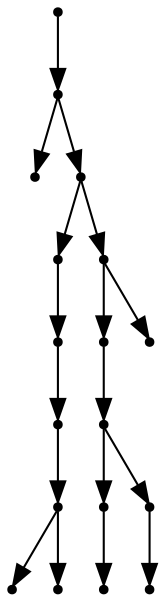 digraph {
  17 [shape=point];
  16 [shape=point];
  0 [shape=point];
  15 [shape=point];
  6 [shape=point];
  5 [shape=point];
  4 [shape=point];
  3 [shape=point];
  1 [shape=point];
  2 [shape=point];
  14 [shape=point];
  12 [shape=point];
  11 [shape=point];
  8 [shape=point];
  7 [shape=point];
  10 [shape=point];
  9 [shape=point];
  13 [shape=point];
17 -> 16;
16 -> 0;
16 -> 15;
15 -> 6;
6 -> 5;
5 -> 4;
4 -> 3;
3 -> 1;
3 -> 2;
15 -> 14;
14 -> 12;
12 -> 11;
11 -> 8;
8 -> 7;
11 -> 10;
10 -> 9;
14 -> 13;
}
